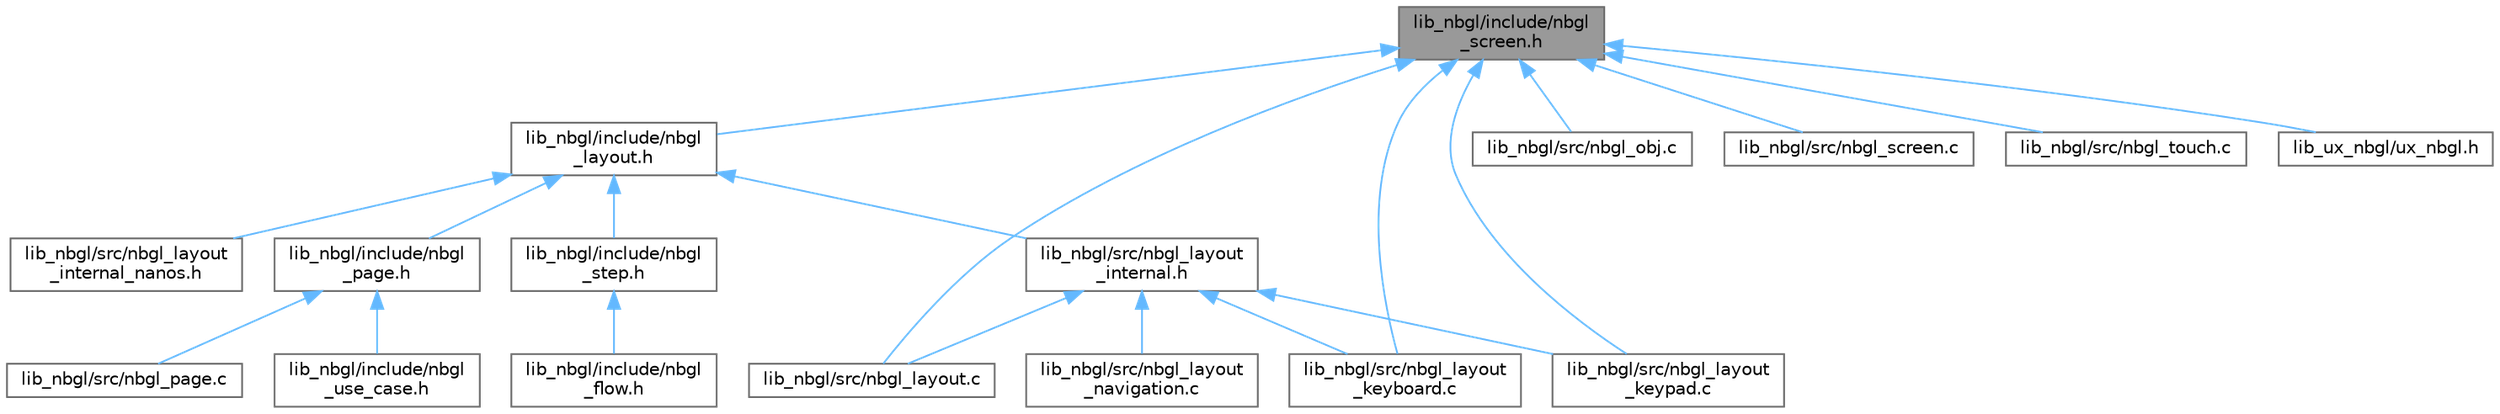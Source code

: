 digraph "lib_nbgl/include/nbgl_screen.h"
{
 // LATEX_PDF_SIZE
  bgcolor="transparent";
  edge [fontname=Helvetica,fontsize=10,labelfontname=Helvetica,labelfontsize=10];
  node [fontname=Helvetica,fontsize=10,shape=box,height=0.2,width=0.4];
  Node1 [label="lib_nbgl/include/nbgl\l_screen.h",height=0.2,width=0.4,color="gray40", fillcolor="grey60", style="filled", fontcolor="black",tooltip="API to manage screens."];
  Node1 -> Node2 [dir="back",color="steelblue1",style="solid"];
  Node2 [label="lib_nbgl/include/nbgl\l_layout.h",height=0.2,width=0.4,color="grey40", fillcolor="white", style="filled",URL="$nbgl__layout_8h.html",tooltip="API of the Advanced BOLOS Graphical Library, for predefined layouts."];
  Node2 -> Node3 [dir="back",color="steelblue1",style="solid"];
  Node3 [label="lib_nbgl/include/nbgl\l_page.h",height=0.2,width=0.4,color="grey40", fillcolor="white", style="filled",URL="$nbgl__page_8h.html",tooltip="API of the Advanced BOLOS Graphical Library, for predefined pages."];
  Node3 -> Node4 [dir="back",color="steelblue1",style="solid"];
  Node4 [label="lib_nbgl/include/nbgl\l_use_case.h",height=0.2,width=0.4,color="grey40", fillcolor="white", style="filled",URL="$nbgl__use__case_8h.html",tooltip="API of the Advanced BOLOS Graphical Library, for typical application use-cases."];
  Node3 -> Node5 [dir="back",color="steelblue1",style="solid"];
  Node5 [label="lib_nbgl/src/nbgl_page.c",height=0.2,width=0.4,color="grey40", fillcolor="white", style="filled",URL="$nbgl__page_8c.html",tooltip="Implementation of predefined pages management for Applications."];
  Node2 -> Node6 [dir="back",color="steelblue1",style="solid"];
  Node6 [label="lib_nbgl/include/nbgl\l_step.h",height=0.2,width=0.4,color="grey40", fillcolor="white", style="filled",URL="$nbgl__step_8h.html",tooltip="Step construction API of NBGL."];
  Node6 -> Node7 [dir="back",color="steelblue1",style="solid"];
  Node7 [label="lib_nbgl/include/nbgl\l_flow.h",height=0.2,width=0.4,color="grey40", fillcolor="white", style="filled",URL="$nbgl__flow_8h.html",tooltip="Flow construction API of NBGL."];
  Node2 -> Node8 [dir="back",color="steelblue1",style="solid"];
  Node8 [label="lib_nbgl/src/nbgl_layout\l_internal.h",height=0.2,width=0.4,color="grey40", fillcolor="white", style="filled",URL="$nbgl__layout__internal_8h.html",tooltip="Internal functions/constants of NBGL layout layer."];
  Node8 -> Node9 [dir="back",color="steelblue1",style="solid"];
  Node9 [label="lib_nbgl/src/nbgl_layout.c",height=0.2,width=0.4,color="grey40", fillcolor="white", style="filled",URL="$nbgl__layout_8c.html",tooltip="Implementation of predefined layouts management for Applications."];
  Node8 -> Node10 [dir="back",color="steelblue1",style="solid"];
  Node10 [label="lib_nbgl/src/nbgl_layout\l_keyboard.c",height=0.2,width=0.4,color="grey40", fillcolor="white", style="filled",URL="$nbgl__layout__keyboard_8c.html",tooltip="Implementation of predefined keyboard related layouts management."];
  Node8 -> Node11 [dir="back",color="steelblue1",style="solid"];
  Node11 [label="lib_nbgl/src/nbgl_layout\l_keypad.c",height=0.2,width=0.4,color="grey40", fillcolor="white", style="filled",URL="$nbgl__layout__keypad_8c.html",tooltip="Implementation of keypad management of predefined layouts management for Applications."];
  Node8 -> Node12 [dir="back",color="steelblue1",style="solid"];
  Node12 [label="lib_nbgl/src/nbgl_layout\l_navigation.c",height=0.2,width=0.4,color="grey40", fillcolor="white", style="filled",URL="$nbgl__layout__navigation_8c.html",tooltip="The construction of a navigation bar with buttons super-object."];
  Node2 -> Node13 [dir="back",color="steelblue1",style="solid"];
  Node13 [label="lib_nbgl/src/nbgl_layout\l_internal_nanos.h",height=0.2,width=0.4,color="grey40", fillcolor="white", style="filled",URL="$nbgl__layout__internal__nanos_8h.html",tooltip="Internal functions/constants of NBGL layout layer."];
  Node1 -> Node9 [dir="back",color="steelblue1",style="solid"];
  Node1 -> Node10 [dir="back",color="steelblue1",style="solid"];
  Node1 -> Node11 [dir="back",color="steelblue1",style="solid"];
  Node1 -> Node14 [dir="back",color="steelblue1",style="solid"];
  Node14 [label="lib_nbgl/src/nbgl_obj.c",height=0.2,width=0.4,color="grey40", fillcolor="white", style="filled",URL="$nbgl__obj_8c.html",tooltip="Implementation of API to draw all basic graphic objects."];
  Node1 -> Node15 [dir="back",color="steelblue1",style="solid"];
  Node15 [label="lib_nbgl/src/nbgl_screen.c",height=0.2,width=0.4,color="grey40", fillcolor="white", style="filled",URL="$nbgl__screen_8c.html",tooltip="Implementation of screens management API."];
  Node1 -> Node16 [dir="back",color="steelblue1",style="solid"];
  Node16 [label="lib_nbgl/src/nbgl_touch.c",height=0.2,width=0.4,color="grey40", fillcolor="white", style="filled",URL="$nbgl__touch_8c.html",tooltip=" "];
  Node1 -> Node17 [dir="back",color="steelblue1",style="solid"];
  Node17 [label="lib_ux_nbgl/ux_nbgl.h",height=0.2,width=0.4,color="grey40", fillcolor="white", style="filled",URL="$ux__nbgl_8h.html",tooltip=" "];
}
